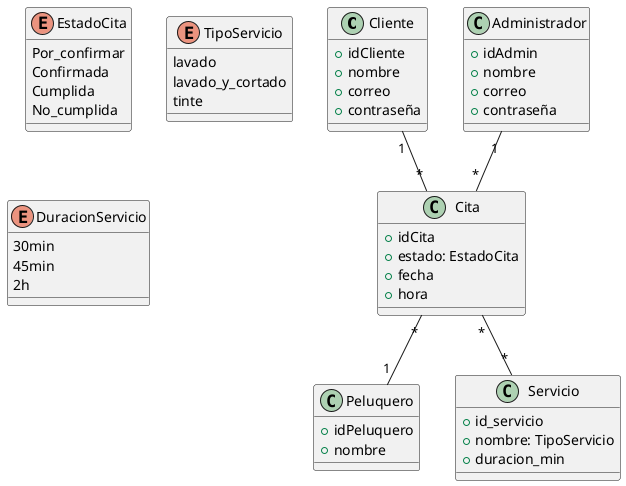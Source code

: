 @startuml Ejercicio1

class Cliente {
    +idCliente
    +nombre
    +correo
    +contraseña
}

class Peluquero {
    +idPeluquero
    +nombre
}

class Administrador {
    +idAdmin
    +nombre
    +correo
    +contraseña
}
class Cita {
    +idCita
    +estado: EstadoCita
    +fecha
    +hora
}



class Servicio {
    +id_servicio
    +nombre: TipoServicio
    +duracion_min
}

enum EstadoCita {
    Por_confirmar
    Confirmada
    Cumplida
    No_cumplida
}

enum TipoServicio {
    lavado
    lavado_y_cortado
    tinte
}

enum DuracionServicio {
    30min
    45min
    2h
}

Cliente "1" -- "*" Cita
Administrador "1" -- "*" Cita
Cita "*" -- "1" Peluquero
Cita "*" -- "*" Servicio

@enduml